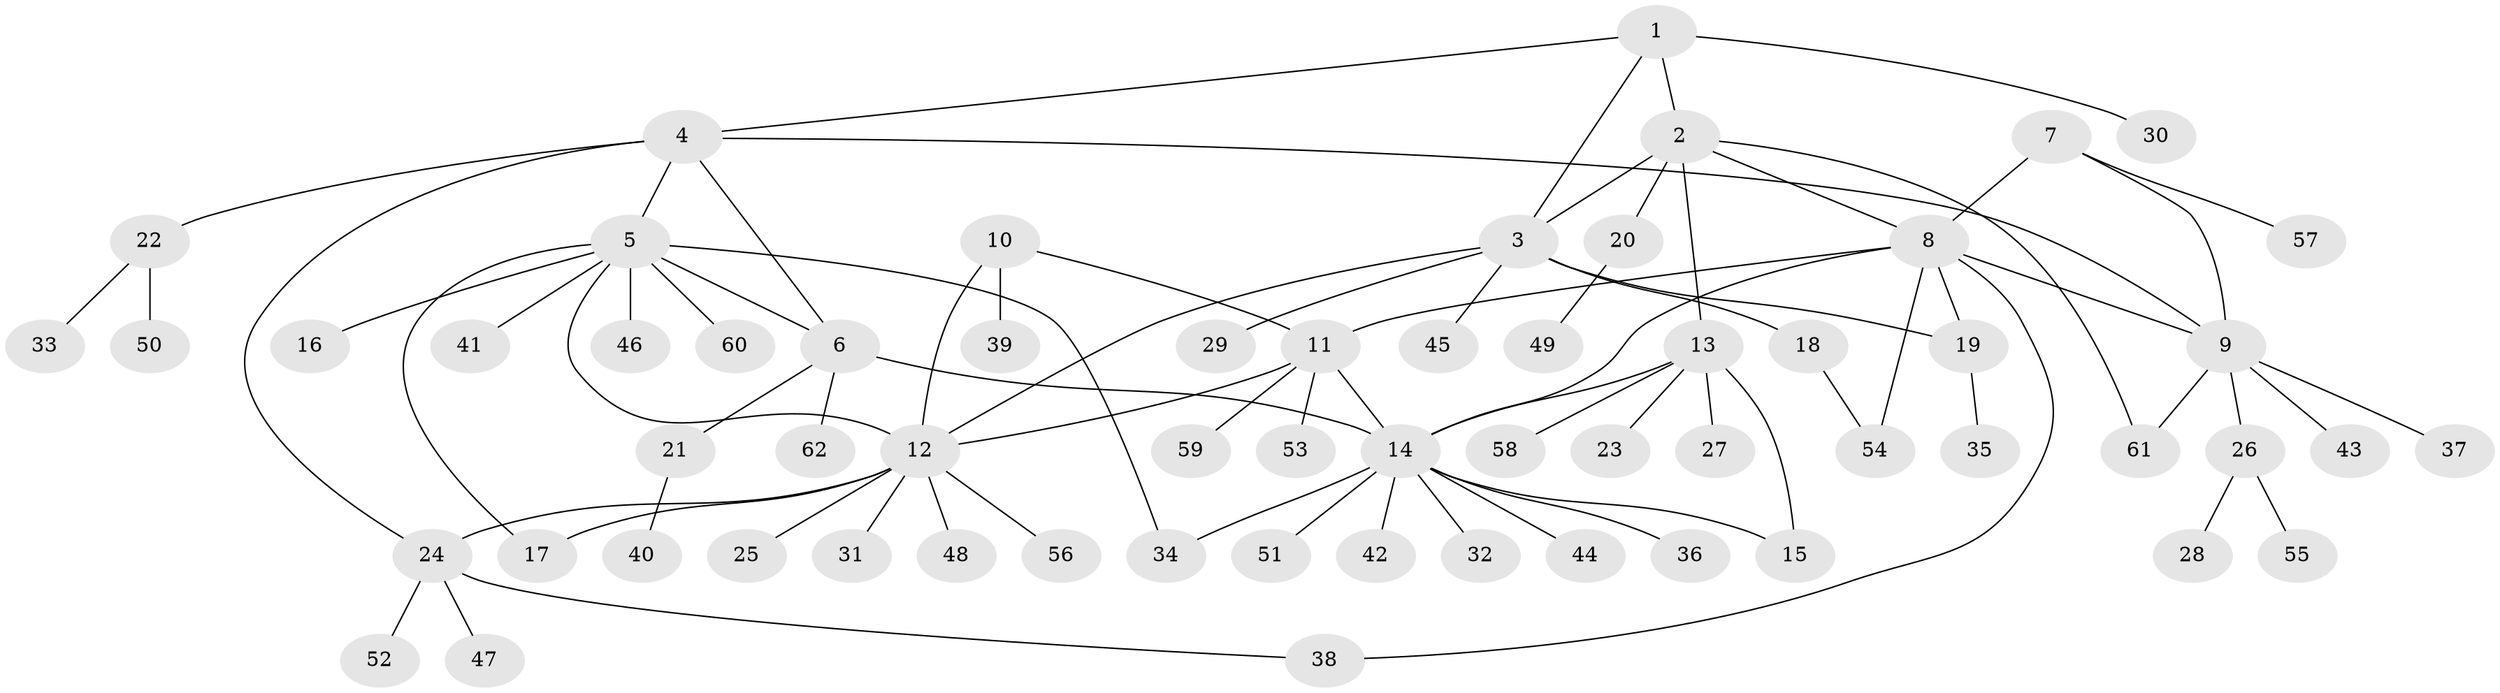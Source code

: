 // Generated by graph-tools (version 1.1) at 2025/50/03/09/25 03:50:39]
// undirected, 62 vertices, 79 edges
graph export_dot {
graph [start="1"]
  node [color=gray90,style=filled];
  1;
  2;
  3;
  4;
  5;
  6;
  7;
  8;
  9;
  10;
  11;
  12;
  13;
  14;
  15;
  16;
  17;
  18;
  19;
  20;
  21;
  22;
  23;
  24;
  25;
  26;
  27;
  28;
  29;
  30;
  31;
  32;
  33;
  34;
  35;
  36;
  37;
  38;
  39;
  40;
  41;
  42;
  43;
  44;
  45;
  46;
  47;
  48;
  49;
  50;
  51;
  52;
  53;
  54;
  55;
  56;
  57;
  58;
  59;
  60;
  61;
  62;
  1 -- 2;
  1 -- 3;
  1 -- 4;
  1 -- 30;
  2 -- 3;
  2 -- 8;
  2 -- 13;
  2 -- 20;
  2 -- 61;
  3 -- 12;
  3 -- 18;
  3 -- 19;
  3 -- 29;
  3 -- 45;
  4 -- 5;
  4 -- 6;
  4 -- 9;
  4 -- 22;
  4 -- 24;
  5 -- 6;
  5 -- 12;
  5 -- 16;
  5 -- 17;
  5 -- 34;
  5 -- 41;
  5 -- 46;
  5 -- 60;
  6 -- 14;
  6 -- 21;
  6 -- 62;
  7 -- 8;
  7 -- 9;
  7 -- 57;
  8 -- 9;
  8 -- 11;
  8 -- 14;
  8 -- 19;
  8 -- 38;
  8 -- 54;
  9 -- 26;
  9 -- 37;
  9 -- 43;
  9 -- 61;
  10 -- 11;
  10 -- 12;
  10 -- 39;
  11 -- 12;
  11 -- 14;
  11 -- 53;
  11 -- 59;
  12 -- 17;
  12 -- 24;
  12 -- 25;
  12 -- 31;
  12 -- 48;
  12 -- 56;
  13 -- 14;
  13 -- 15;
  13 -- 23;
  13 -- 27;
  13 -- 58;
  14 -- 15;
  14 -- 32;
  14 -- 34;
  14 -- 36;
  14 -- 42;
  14 -- 44;
  14 -- 51;
  18 -- 54;
  19 -- 35;
  20 -- 49;
  21 -- 40;
  22 -- 33;
  22 -- 50;
  24 -- 38;
  24 -- 47;
  24 -- 52;
  26 -- 28;
  26 -- 55;
}
